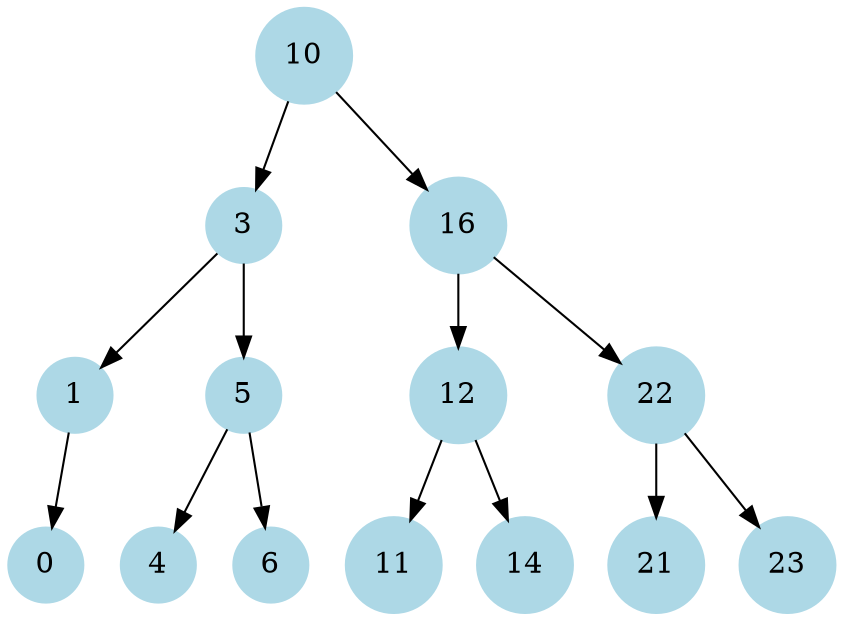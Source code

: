 digraph AVL {
    node [shape=circle, style=filled, color=lightblue];
    "10" [label="10"];
    "10" -> "3";
    "3" [label="3"];
    "3" -> "1";
    "1" [label="1"];
    "1" -> "0";
    "0" [label="0"];
    "3" -> "5";
    "5" [label="5"];
    "5" -> "4";
    "4" [label="4"];
    "5" -> "6";
    "6" [label="6"];
    "10" -> "16";
    "16" [label="16"];
    "16" -> "12";
    "12" [label="12"];
    "12" -> "11";
    "11" [label="11"];
    "12" -> "14";
    "14" [label="14"];
    "16" -> "22";
    "22" [label="22"];
    "22" -> "21";
    "21" [label="21"];
    "22" -> "23";
    "23" [label="23"];
}
